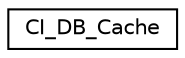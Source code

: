 digraph "Graphical Class Hierarchy"
{
 // LATEX_PDF_SIZE
  edge [fontname="Helvetica",fontsize="10",labelfontname="Helvetica",labelfontsize="10"];
  node [fontname="Helvetica",fontsize="10",shape=record];
  rankdir="LR";
  Node0 [label="CI_DB_Cache",height=0.2,width=0.4,color="black", fillcolor="white", style="filled",URL="$class_c_i___d_b___cache.html",tooltip=" "];
}
